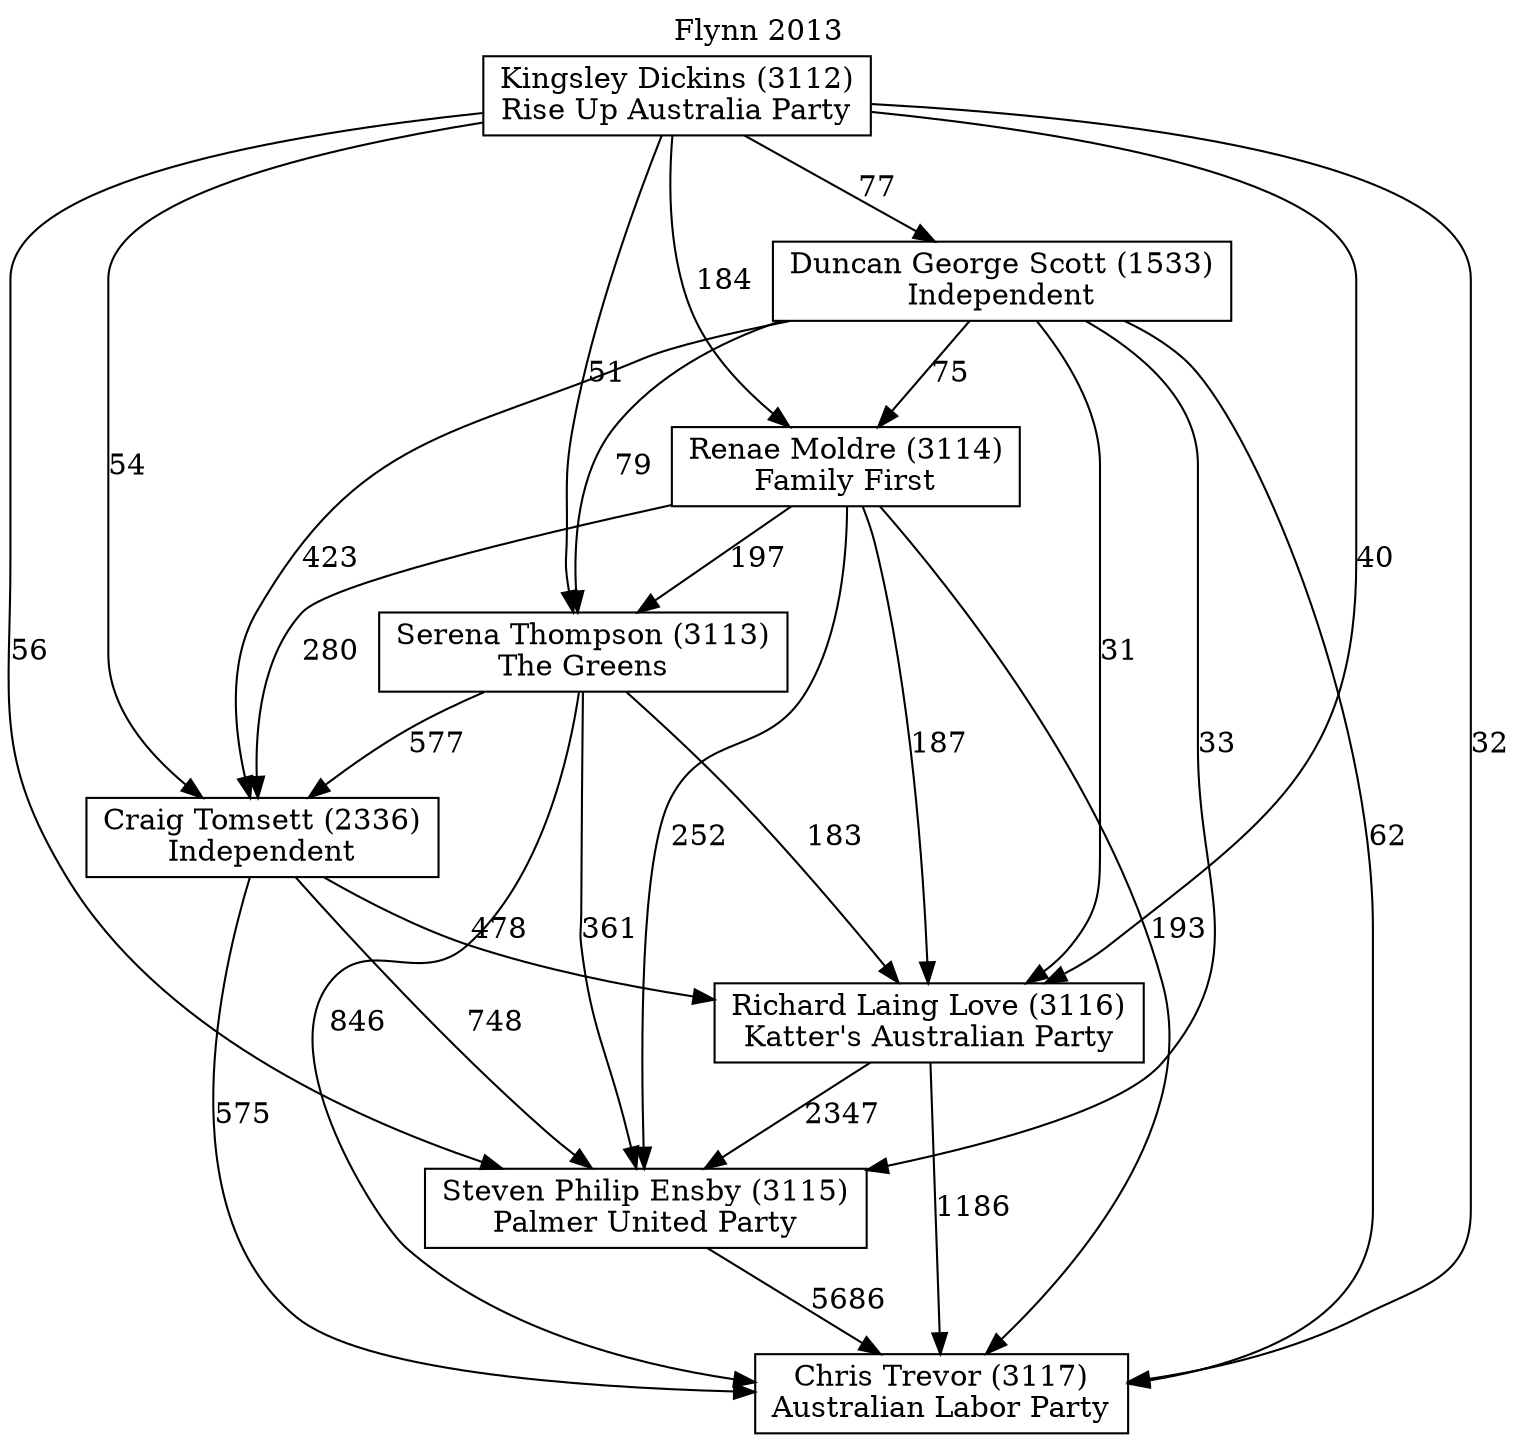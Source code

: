 // House preference flow
digraph "Chris Trevor (3117)_Flynn_2013" {
	graph [label="Flynn 2013" labelloc=t mclimit=10]
	node [shape=box]
	"Chris Trevor (3117)" [label="Chris Trevor (3117)
Australian Labor Party"]
	"Steven Philip Ensby (3115)" [label="Steven Philip Ensby (3115)
Palmer United Party"]
	"Richard Laing Love (3116)" [label="Richard Laing Love (3116)
Katter's Australian Party"]
	"Craig Tomsett (2336)" [label="Craig Tomsett (2336)
Independent"]
	"Serena Thompson (3113)" [label="Serena Thompson (3113)
The Greens"]
	"Renae Moldre (3114)" [label="Renae Moldre (3114)
Family First"]
	"Duncan George Scott (1533)" [label="Duncan George Scott (1533)
Independent"]
	"Kingsley Dickins (3112)" [label="Kingsley Dickins (3112)
Rise Up Australia Party"]
	"Steven Philip Ensby (3115)" -> "Chris Trevor (3117)" [label=5686]
	"Richard Laing Love (3116)" -> "Steven Philip Ensby (3115)" [label=2347]
	"Craig Tomsett (2336)" -> "Richard Laing Love (3116)" [label=478]
	"Serena Thompson (3113)" -> "Craig Tomsett (2336)" [label=577]
	"Renae Moldre (3114)" -> "Serena Thompson (3113)" [label=197]
	"Duncan George Scott (1533)" -> "Renae Moldre (3114)" [label=75]
	"Kingsley Dickins (3112)" -> "Duncan George Scott (1533)" [label=77]
	"Richard Laing Love (3116)" -> "Chris Trevor (3117)" [label=1186]
	"Craig Tomsett (2336)" -> "Chris Trevor (3117)" [label=575]
	"Serena Thompson (3113)" -> "Chris Trevor (3117)" [label=846]
	"Renae Moldre (3114)" -> "Chris Trevor (3117)" [label=193]
	"Duncan George Scott (1533)" -> "Chris Trevor (3117)" [label=62]
	"Kingsley Dickins (3112)" -> "Chris Trevor (3117)" [label=32]
	"Kingsley Dickins (3112)" -> "Renae Moldre (3114)" [label=184]
	"Duncan George Scott (1533)" -> "Serena Thompson (3113)" [label=79]
	"Kingsley Dickins (3112)" -> "Serena Thompson (3113)" [label=51]
	"Renae Moldre (3114)" -> "Craig Tomsett (2336)" [label=280]
	"Duncan George Scott (1533)" -> "Craig Tomsett (2336)" [label=423]
	"Kingsley Dickins (3112)" -> "Craig Tomsett (2336)" [label=54]
	"Serena Thompson (3113)" -> "Richard Laing Love (3116)" [label=183]
	"Renae Moldre (3114)" -> "Richard Laing Love (3116)" [label=187]
	"Duncan George Scott (1533)" -> "Richard Laing Love (3116)" [label=31]
	"Kingsley Dickins (3112)" -> "Richard Laing Love (3116)" [label=40]
	"Craig Tomsett (2336)" -> "Steven Philip Ensby (3115)" [label=748]
	"Serena Thompson (3113)" -> "Steven Philip Ensby (3115)" [label=361]
	"Renae Moldre (3114)" -> "Steven Philip Ensby (3115)" [label=252]
	"Duncan George Scott (1533)" -> "Steven Philip Ensby (3115)" [label=33]
	"Kingsley Dickins (3112)" -> "Steven Philip Ensby (3115)" [label=56]
}
